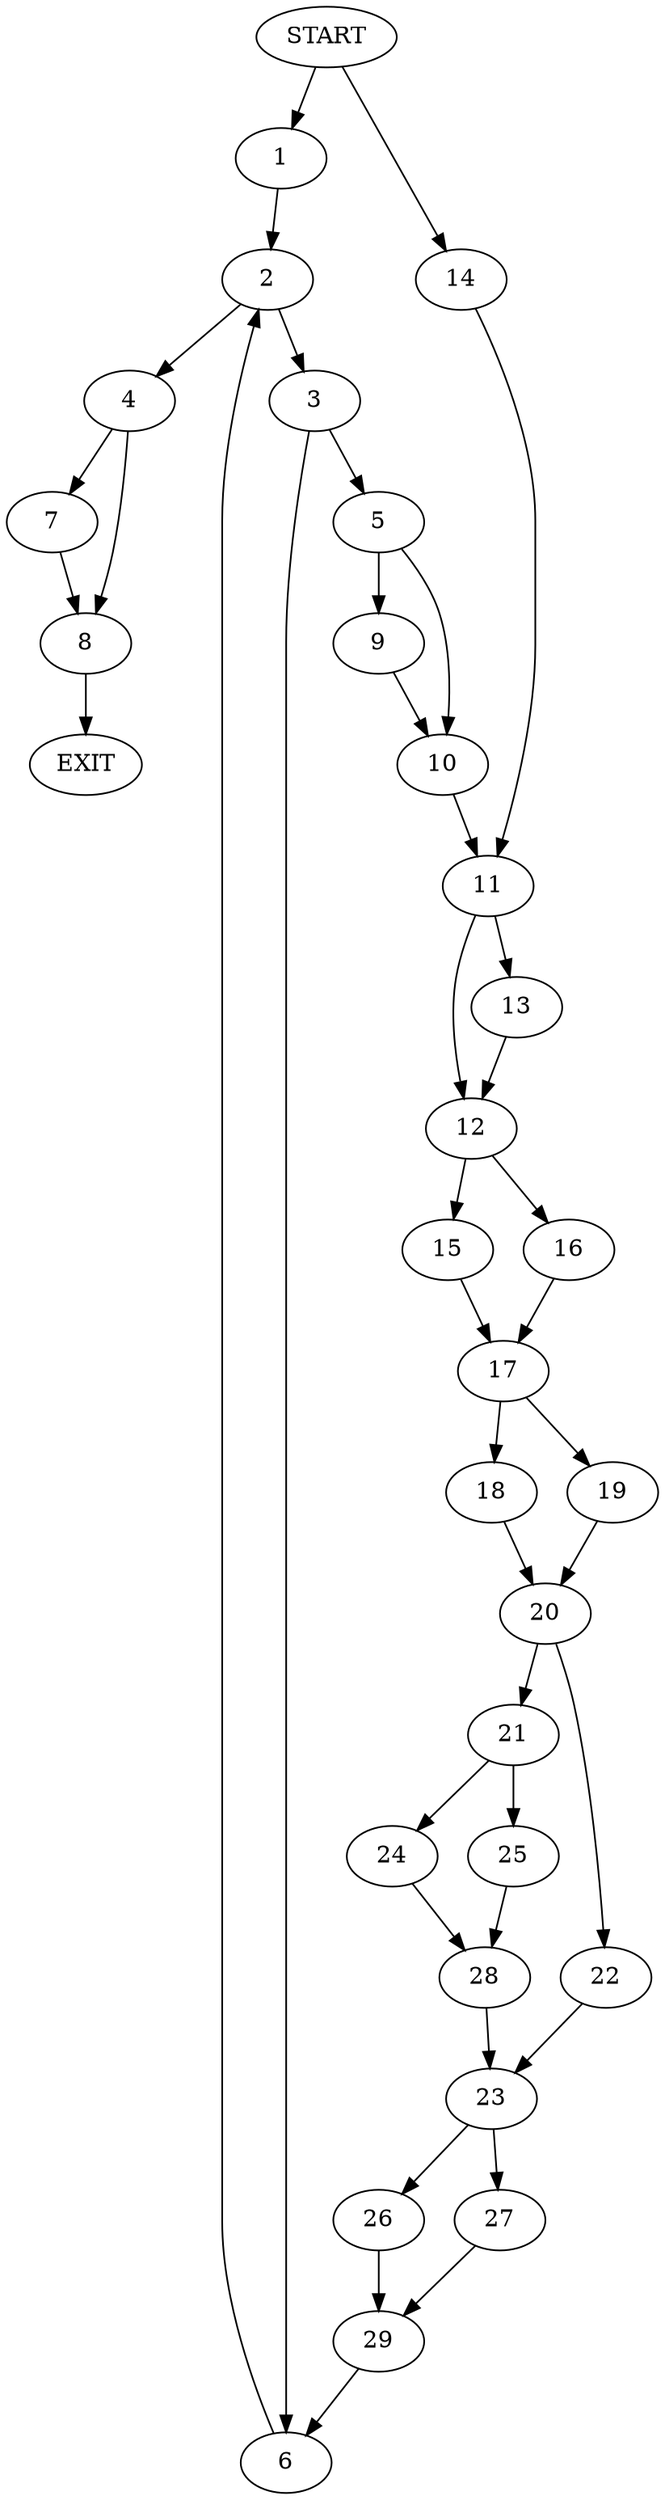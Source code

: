 digraph {
0 [label="START"]
30 [label="EXIT"]
0 -> 1
1 -> 2
2 -> 3
2 -> 4
3 -> 5
3 -> 6
4 -> 7
4 -> 8
5 -> 9
5 -> 10
6 -> 2
10 -> 11
9 -> 10
11 -> 12
11 -> 13
0 -> 14
14 -> 11
12 -> 15
12 -> 16
13 -> 12
16 -> 17
15 -> 17
17 -> 18
17 -> 19
18 -> 20
19 -> 20
20 -> 21
20 -> 22
22 -> 23
21 -> 24
21 -> 25
23 -> 26
23 -> 27
25 -> 28
24 -> 28
28 -> 23
26 -> 29
27 -> 29
29 -> 6
8 -> 30
7 -> 8
}
